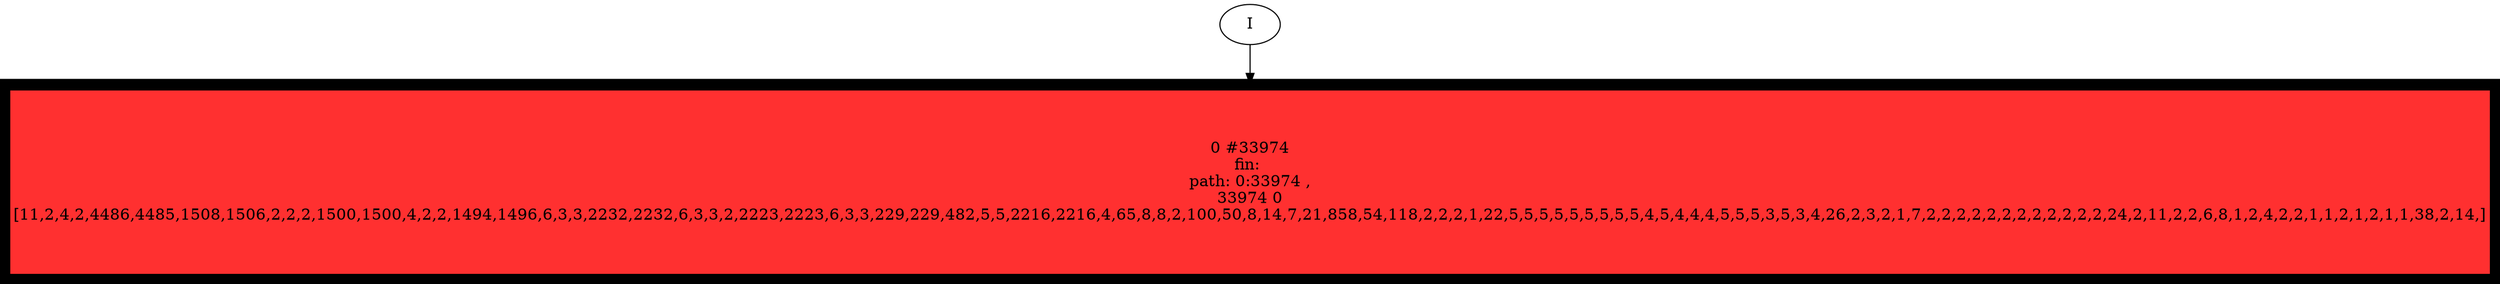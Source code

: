 // produced with flexfringe // 
digraph DFA {
	0 [label="root" shape=box];
		I -> 0;
	0 [ label="0 #33974
fin: 
 path: 0:33974 , 
33974 0
[11,2,4,2,4486,4485,1508,1506,2,2,2,1500,1500,4,2,2,1494,1496,6,3,3,2232,2232,6,3,3,2,2223,2223,6,3,3,229,229,482,5,5,2216,2216,4,65,8,8,2,100,50,8,14,7,21,858,54,118,2,2,2,1,22,5,5,5,5,5,5,5,5,5,4,5,4,4,4,5,5,5,3,5,3,4,26,2,3,2,1,7,2,2,2,2,2,2,2,2,2,2,2,2,24,2,11,2,2,6,8,1,2,4,2,2,1,1,2,1,2,1,1,38,2,14,]" , style=filled, fillcolor="firebrick1", width=2.43654, height=2.43654, penwidth=10.4334];
}
